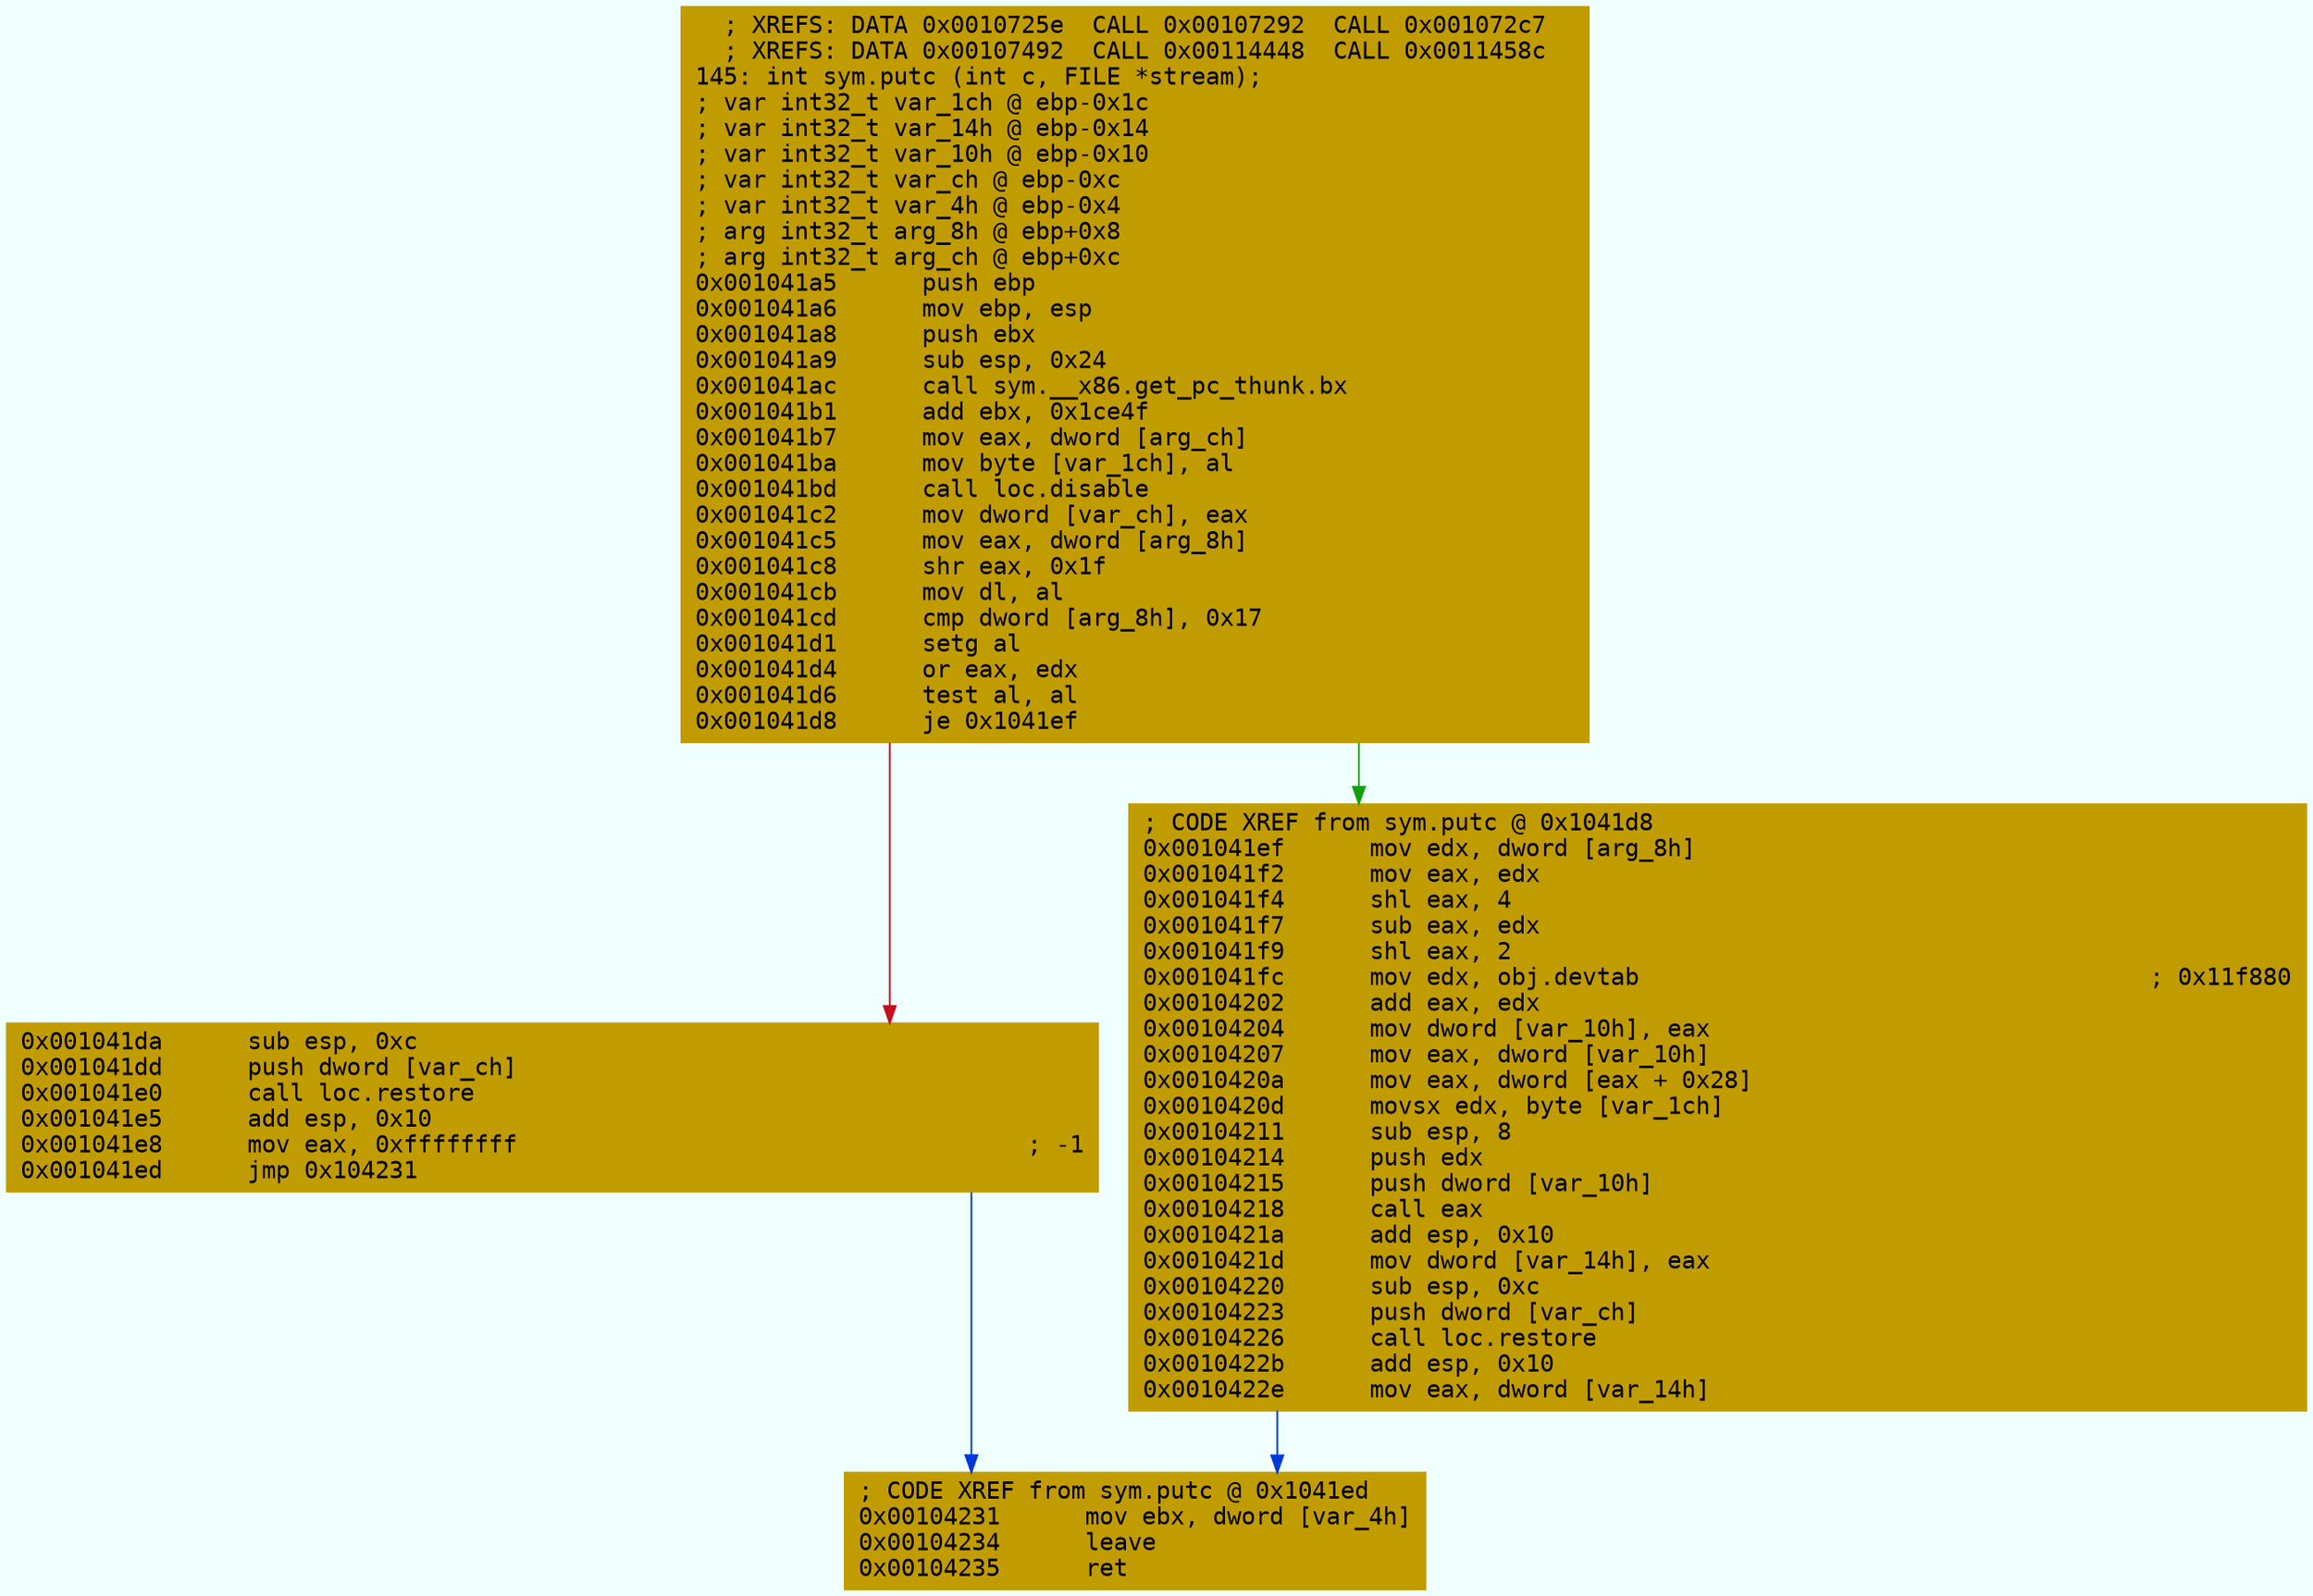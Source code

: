 digraph code {
	graph [bgcolor=azure fontsize=8 fontname="Courier" splines="ortho"];
	node [fillcolor=gray style=filled shape=box];
	edge [arrowhead="normal"];
	"0x001041a5" [URL="sym.putc/0x001041a5", fillcolor="#c19c00",color="#c19c00", fontname="Courier",label="  ; XREFS: DATA 0x0010725e  CALL 0x00107292  CALL 0x001072c7  \l  ; XREFS: DATA 0x00107492  CALL 0x00114448  CALL 0x0011458c  \l145: int sym.putc (int c, FILE *stream);\l; var int32_t var_1ch @ ebp-0x1c\l; var int32_t var_14h @ ebp-0x14\l; var int32_t var_10h @ ebp-0x10\l; var int32_t var_ch @ ebp-0xc\l; var int32_t var_4h @ ebp-0x4\l; arg int32_t arg_8h @ ebp+0x8\l; arg int32_t arg_ch @ ebp+0xc\l0x001041a5      push ebp\l0x001041a6      mov ebp, esp\l0x001041a8      push ebx\l0x001041a9      sub esp, 0x24\l0x001041ac      call sym.__x86.get_pc_thunk.bx\l0x001041b1      add ebx, 0x1ce4f\l0x001041b7      mov eax, dword [arg_ch]\l0x001041ba      mov byte [var_1ch], al\l0x001041bd      call loc.disable\l0x001041c2      mov dword [var_ch], eax\l0x001041c5      mov eax, dword [arg_8h]\l0x001041c8      shr eax, 0x1f\l0x001041cb      mov dl, al\l0x001041cd      cmp dword [arg_8h], 0x17\l0x001041d1      setg al\l0x001041d4      or eax, edx\l0x001041d6      test al, al\l0x001041d8      je 0x1041ef\l"]
	"0x001041da" [URL="sym.putc/0x001041da", fillcolor="#c19c00",color="#c19c00", fontname="Courier",label="0x001041da      sub esp, 0xc\l0x001041dd      push dword [var_ch]\l0x001041e0      call loc.restore\l0x001041e5      add esp, 0x10\l0x001041e8      mov eax, 0xffffffff                                    ; -1\l0x001041ed      jmp 0x104231\l"]
	"0x001041ef" [URL="sym.putc/0x001041ef", fillcolor="#c19c00",color="#c19c00", fontname="Courier",label="; CODE XREF from sym.putc @ 0x1041d8\l0x001041ef      mov edx, dword [arg_8h]\l0x001041f2      mov eax, edx\l0x001041f4      shl eax, 4\l0x001041f7      sub eax, edx\l0x001041f9      shl eax, 2\l0x001041fc      mov edx, obj.devtab                                    ; 0x11f880\l0x00104202      add eax, edx\l0x00104204      mov dword [var_10h], eax\l0x00104207      mov eax, dword [var_10h]\l0x0010420a      mov eax, dword [eax + 0x28]\l0x0010420d      movsx edx, byte [var_1ch]\l0x00104211      sub esp, 8\l0x00104214      push edx\l0x00104215      push dword [var_10h]\l0x00104218      call eax\l0x0010421a      add esp, 0x10\l0x0010421d      mov dword [var_14h], eax\l0x00104220      sub esp, 0xc\l0x00104223      push dword [var_ch]\l0x00104226      call loc.restore\l0x0010422b      add esp, 0x10\l0x0010422e      mov eax, dword [var_14h]\l"]
	"0x00104231" [URL="sym.putc/0x00104231", fillcolor="#c19c00",color="#c19c00", fontname="Courier",label="; CODE XREF from sym.putc @ 0x1041ed\l0x00104231      mov ebx, dword [var_4h]\l0x00104234      leave\l0x00104235      ret\l"]
        "0x001041a5" -> "0x001041ef" [color="#13a10e"];
        "0x001041a5" -> "0x001041da" [color="#c50f1f"];
        "0x001041da" -> "0x00104231" [color="#0037da"];
        "0x001041ef" -> "0x00104231" [color="#0037da"];
}
